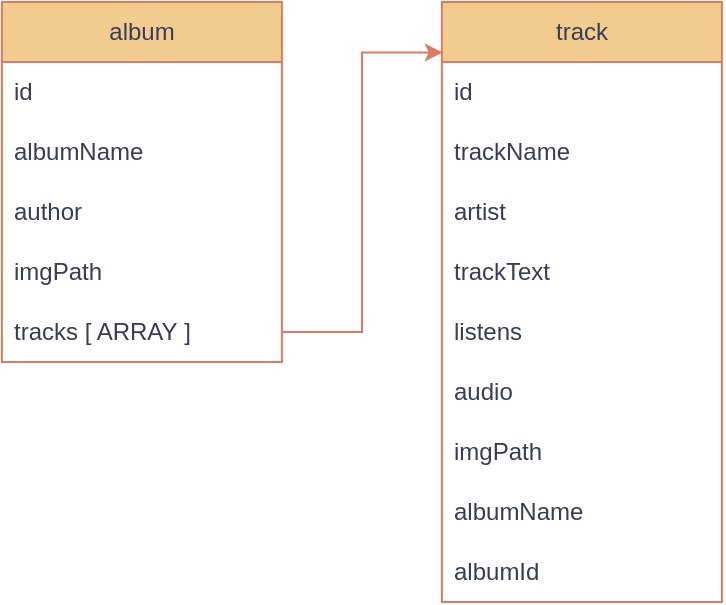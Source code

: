 <mxfile version="24.8.4">
  <diagram name="Страница — 1" id="ku7KkXZjVGdgDCgiLCGp">
    <mxGraphModel dx="3482" dy="650" grid="1" gridSize="10" guides="1" tooltips="1" connect="1" arrows="1" fold="1" page="1" pageScale="1" pageWidth="2336" pageHeight="1654" math="0" shadow="0">
      <root>
        <mxCell id="0" />
        <mxCell id="1" parent="0" />
        <mxCell id="V8BVyU96AWVPe7Og42-U-1" value="track" style="swimlane;fontStyle=0;childLayout=stackLayout;horizontal=1;startSize=30;horizontalStack=0;resizeParent=1;resizeParentMax=0;resizeLast=0;collapsible=1;marginBottom=0;whiteSpace=wrap;html=1;strokeColor=#E07A5F;fontColor=#393C56;fillColor=#F2CC8F;" parent="1" vertex="1">
          <mxGeometry x="-1880.05" y="40" width="140" height="300" as="geometry">
            <mxRectangle x="40" y="40" width="70" height="30" as="alternateBounds" />
          </mxGeometry>
        </mxCell>
        <mxCell id="V8BVyU96AWVPe7Og42-U-3" value="id" style="text;strokeColor=none;fillColor=none;align=left;verticalAlign=middle;spacingLeft=4;spacingRight=4;overflow=hidden;points=[[0,0.5],[1,0.5]];portConstraint=eastwest;rotatable=0;whiteSpace=wrap;html=1;fontColor=#393C56;" parent="V8BVyU96AWVPe7Og42-U-1" vertex="1">
          <mxGeometry y="30" width="140" height="30" as="geometry" />
        </mxCell>
        <mxCell id="V8BVyU96AWVPe7Og42-U-14" value="trackName" style="text;strokeColor=none;fillColor=none;align=left;verticalAlign=middle;spacingLeft=4;spacingRight=4;overflow=hidden;points=[[0,0.5],[1,0.5]];portConstraint=eastwest;rotatable=0;whiteSpace=wrap;html=1;fontColor=#393C56;" parent="V8BVyU96AWVPe7Og42-U-1" vertex="1">
          <mxGeometry y="60" width="140" height="30" as="geometry" />
        </mxCell>
        <mxCell id="V8BVyU96AWVPe7Og42-U-4" value="artist" style="text;strokeColor=none;fillColor=none;align=left;verticalAlign=middle;spacingLeft=4;spacingRight=4;overflow=hidden;points=[[0,0.5],[1,0.5]];portConstraint=eastwest;rotatable=0;whiteSpace=wrap;html=1;fontColor=#393C56;" parent="V8BVyU96AWVPe7Og42-U-1" vertex="1">
          <mxGeometry y="90" width="140" height="30" as="geometry" />
        </mxCell>
        <mxCell id="V8BVyU96AWVPe7Og42-U-16" value="trackText" style="text;strokeColor=none;fillColor=none;align=left;verticalAlign=middle;spacingLeft=4;spacingRight=4;overflow=hidden;points=[[0,0.5],[1,0.5]];portConstraint=eastwest;rotatable=0;whiteSpace=wrap;html=1;fontColor=#393C56;" parent="V8BVyU96AWVPe7Og42-U-1" vertex="1">
          <mxGeometry y="120" width="140" height="30" as="geometry" />
        </mxCell>
        <mxCell id="V8BVyU96AWVPe7Og42-U-17" value="listens" style="text;strokeColor=none;fillColor=none;align=left;verticalAlign=middle;spacingLeft=4;spacingRight=4;overflow=hidden;points=[[0,0.5],[1,0.5]];portConstraint=eastwest;rotatable=0;whiteSpace=wrap;html=1;fontColor=#393C56;" parent="V8BVyU96AWVPe7Og42-U-1" vertex="1">
          <mxGeometry y="150" width="140" height="30" as="geometry" />
        </mxCell>
        <mxCell id="V8BVyU96AWVPe7Og42-U-18" value="audio" style="text;strokeColor=none;fillColor=none;align=left;verticalAlign=middle;spacingLeft=4;spacingRight=4;overflow=hidden;points=[[0,0.5],[1,0.5]];portConstraint=eastwest;rotatable=0;whiteSpace=wrap;html=1;fontColor=#393C56;" parent="V8BVyU96AWVPe7Og42-U-1" vertex="1">
          <mxGeometry y="180" width="140" height="30" as="geometry" />
        </mxCell>
        <mxCell id="V8BVyU96AWVPe7Og42-U-19" value="imgPath" style="text;strokeColor=none;fillColor=none;align=left;verticalAlign=middle;spacingLeft=4;spacingRight=4;overflow=hidden;points=[[0,0.5],[1,0.5]];portConstraint=eastwest;rotatable=0;whiteSpace=wrap;html=1;fontColor=#393C56;" parent="V8BVyU96AWVPe7Og42-U-1" vertex="1">
          <mxGeometry y="210" width="140" height="30" as="geometry" />
        </mxCell>
        <mxCell id="V8BVyU96AWVPe7Og42-U-29" value="albumName" style="text;strokeColor=none;fillColor=none;align=left;verticalAlign=middle;spacingLeft=4;spacingRight=4;overflow=hidden;points=[[0,0.5],[1,0.5]];portConstraint=eastwest;rotatable=0;whiteSpace=wrap;html=1;fontColor=#393C56;" parent="V8BVyU96AWVPe7Og42-U-1" vertex="1">
          <mxGeometry y="240" width="140" height="30" as="geometry" />
        </mxCell>
        <mxCell id="CGSCfWpaYaC69WdRTePQ-1" value="albumId" style="text;strokeColor=none;fillColor=none;align=left;verticalAlign=middle;spacingLeft=4;spacingRight=4;overflow=hidden;points=[[0,0.5],[1,0.5]];portConstraint=eastwest;rotatable=0;whiteSpace=wrap;html=1;fontColor=#393C56;" vertex="1" parent="V8BVyU96AWVPe7Og42-U-1">
          <mxGeometry y="270" width="140" height="30" as="geometry" />
        </mxCell>
        <mxCell id="V8BVyU96AWVPe7Og42-U-5" value="album" style="swimlane;fontStyle=0;childLayout=stackLayout;horizontal=1;startSize=30;horizontalStack=0;resizeParent=1;resizeParentMax=0;resizeLast=0;collapsible=1;marginBottom=0;whiteSpace=wrap;html=1;strokeColor=#E07A5F;fontColor=#393C56;fillColor=#F2CC8F;" parent="1" vertex="1">
          <mxGeometry x="-2100.05" y="40" width="140" height="180" as="geometry" />
        </mxCell>
        <mxCell id="V8BVyU96AWVPe7Og42-U-6" value="id" style="text;strokeColor=none;fillColor=none;align=left;verticalAlign=middle;spacingLeft=4;spacingRight=4;overflow=hidden;points=[[0,0.5],[1,0.5]];portConstraint=eastwest;rotatable=0;whiteSpace=wrap;html=1;fontColor=#393C56;" parent="V8BVyU96AWVPe7Og42-U-5" vertex="1">
          <mxGeometry y="30" width="140" height="30" as="geometry" />
        </mxCell>
        <mxCell id="V8BVyU96AWVPe7Og42-U-7" value="albumName" style="text;strokeColor=none;fillColor=none;align=left;verticalAlign=middle;spacingLeft=4;spacingRight=4;overflow=hidden;points=[[0,0.5],[1,0.5]];portConstraint=eastwest;rotatable=0;whiteSpace=wrap;html=1;fontColor=#393C56;" parent="V8BVyU96AWVPe7Og42-U-5" vertex="1">
          <mxGeometry y="60" width="140" height="30" as="geometry" />
        </mxCell>
        <mxCell id="V8BVyU96AWVPe7Og42-U-8" value="author" style="text;strokeColor=none;fillColor=none;align=left;verticalAlign=middle;spacingLeft=4;spacingRight=4;overflow=hidden;points=[[0,0.5],[1,0.5]];portConstraint=eastwest;rotatable=0;whiteSpace=wrap;html=1;fontColor=#393C56;" parent="V8BVyU96AWVPe7Og42-U-5" vertex="1">
          <mxGeometry y="90" width="140" height="30" as="geometry" />
        </mxCell>
        <mxCell id="V8BVyU96AWVPe7Og42-U-23" value="imgPath" style="text;strokeColor=none;fillColor=none;align=left;verticalAlign=middle;spacingLeft=4;spacingRight=4;overflow=hidden;points=[[0,0.5],[1,0.5]];portConstraint=eastwest;rotatable=0;whiteSpace=wrap;html=1;fontColor=#393C56;" parent="V8BVyU96AWVPe7Og42-U-5" vertex="1">
          <mxGeometry y="120" width="140" height="30" as="geometry" />
        </mxCell>
        <mxCell id="V8BVyU96AWVPe7Og42-U-24" value="tracks [ ARRAY&amp;nbsp;]" style="text;strokeColor=none;fillColor=none;align=left;verticalAlign=middle;spacingLeft=4;spacingRight=4;overflow=hidden;points=[[0,0.5],[1,0.5]];portConstraint=eastwest;rotatable=0;whiteSpace=wrap;html=1;fontColor=#393C56;" parent="V8BVyU96AWVPe7Og42-U-5" vertex="1">
          <mxGeometry y="150" width="140" height="30" as="geometry" />
        </mxCell>
        <mxCell id="V8BVyU96AWVPe7Og42-U-31" style="edgeStyle=orthogonalEdgeStyle;rounded=0;orthogonalLoop=1;jettySize=auto;html=1;entryX=0.003;entryY=0.084;entryDx=0;entryDy=0;entryPerimeter=0;strokeColor=#E07A5F;fontColor=#393C56;fillColor=#F2CC8F;" parent="1" source="V8BVyU96AWVPe7Og42-U-24" target="V8BVyU96AWVPe7Og42-U-1" edge="1">
          <mxGeometry relative="1" as="geometry">
            <Array as="points">
              <mxPoint x="-1920" y="205" />
              <mxPoint x="-1920" y="65" />
            </Array>
          </mxGeometry>
        </mxCell>
      </root>
    </mxGraphModel>
  </diagram>
</mxfile>
